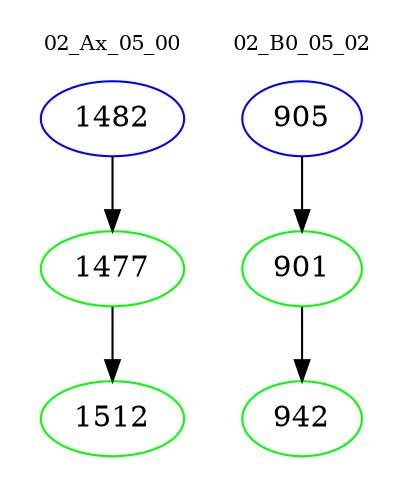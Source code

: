 digraph{
subgraph cluster_0 {
color = white
label = "02_Ax_05_00";
fontsize=10;
T0_1482 [label="1482", color="blue"]
T0_1482 -> T0_1477 [color="black"]
T0_1477 [label="1477", color="green"]
T0_1477 -> T0_1512 [color="black"]
T0_1512 [label="1512", color="green"]
}
subgraph cluster_1 {
color = white
label = "02_B0_05_02";
fontsize=10;
T1_905 [label="905", color="blue"]
T1_905 -> T1_901 [color="black"]
T1_901 [label="901", color="green"]
T1_901 -> T1_942 [color="black"]
T1_942 [label="942", color="green"]
}
}
